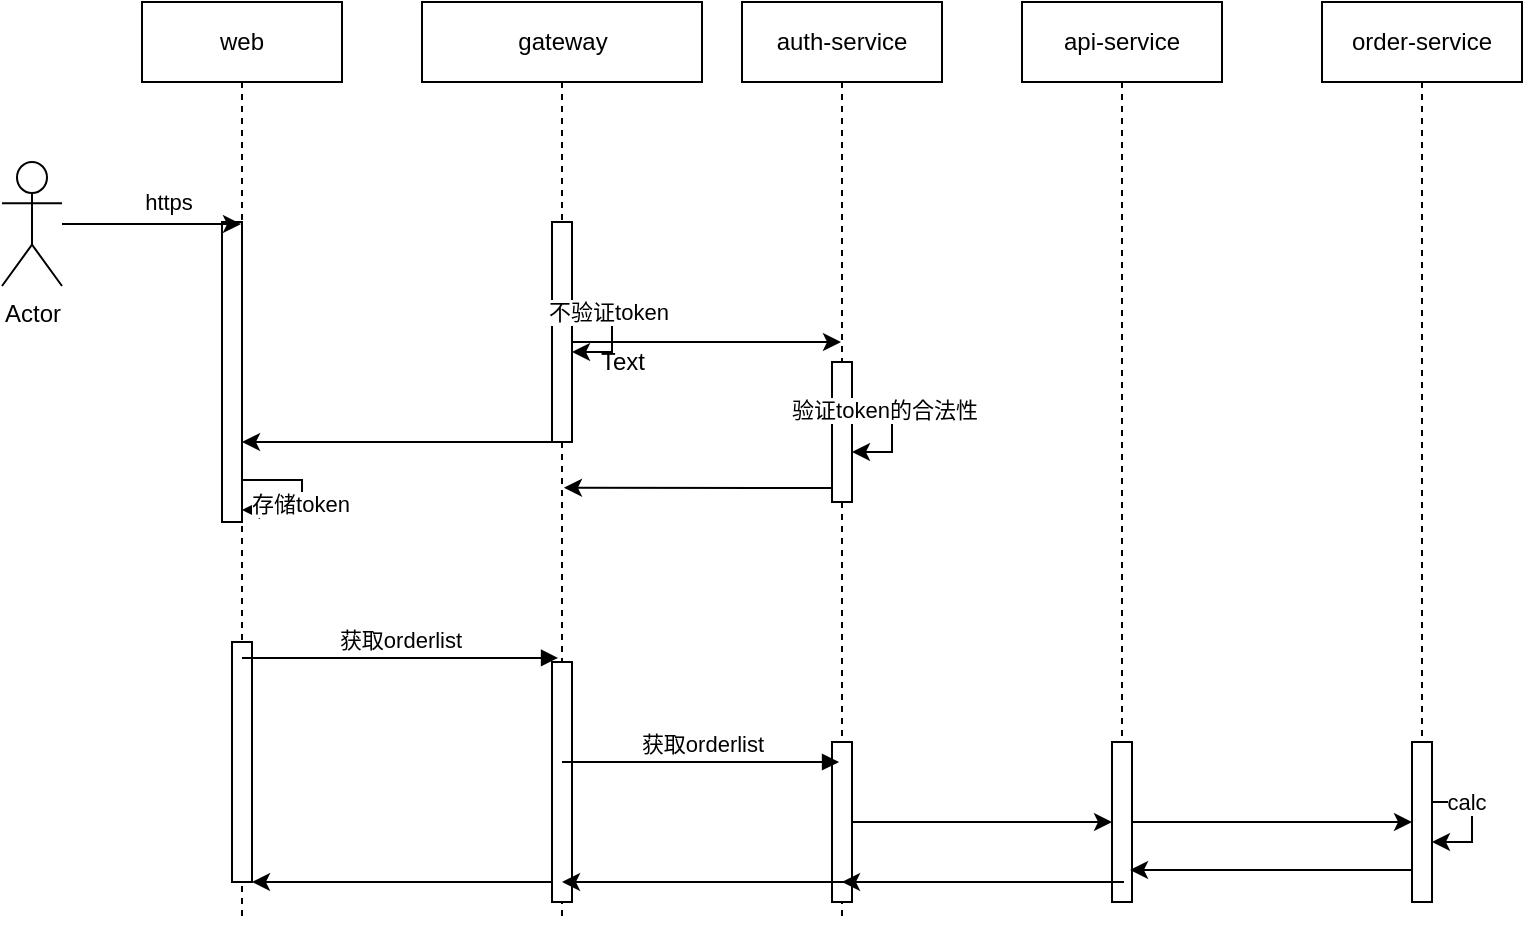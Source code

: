 <mxfile version="13.2.1" type="github">
  <diagram id="fs0fSI2QENgwrTluTVlK" name="Page-1">
    <mxGraphModel dx="946" dy="494" grid="1" gridSize="10" guides="1" tooltips="1" connect="1" arrows="1" fold="1" page="1" pageScale="1" pageWidth="827" pageHeight="1169" math="0" shadow="0">
      <root>
        <mxCell id="0" />
        <mxCell id="1" parent="0" />
        <mxCell id="q9L38ylJownmT9jE1B1a-1" value="web" style="shape=umlLifeline;perimeter=lifelinePerimeter;whiteSpace=wrap;html=1;container=1;collapsible=0;recursiveResize=0;outlineConnect=0;" parent="1" vertex="1">
          <mxGeometry x="100" y="70" width="100" height="460" as="geometry" />
        </mxCell>
        <mxCell id="iVbhntFog4hwmXQ0PwFt-17" value="" style="html=1;points=[];perimeter=orthogonalPerimeter;" vertex="1" parent="q9L38ylJownmT9jE1B1a-1">
          <mxGeometry x="40" y="110" width="10" height="150" as="geometry" />
        </mxCell>
        <mxCell id="iVbhntFog4hwmXQ0PwFt-61" value="" style="html=1;points=[];perimeter=orthogonalPerimeter;" vertex="1" parent="q9L38ylJownmT9jE1B1a-1">
          <mxGeometry x="45" y="320" width="10" height="120" as="geometry" />
        </mxCell>
        <mxCell id="iVbhntFog4hwmXQ0PwFt-22" value="" style="edgeStyle=orthogonalEdgeStyle;rounded=0;orthogonalLoop=1;jettySize=auto;html=1;" edge="1" parent="1" source="iVbhntFog4hwmXQ0PwFt-19" target="q9L38ylJownmT9jE1B1a-3">
          <mxGeometry relative="1" as="geometry">
            <Array as="points">
              <mxPoint x="380" y="240" />
              <mxPoint x="380" y="240" />
            </Array>
          </mxGeometry>
        </mxCell>
        <mxCell id="q9L38ylJownmT9jE1B1a-2" value="gateway" style="html=1;points=[];perimeter=orthogonalPerimeter;shape=umlLifeline;participant=label;fontFamily=Helvetica;fontSize=12;fontColor=#000000;align=center;strokeColor=#000000;fillColor=#ffffff;recursiveResize=0;container=1;collapsible=0;" parent="1" vertex="1">
          <mxGeometry x="240" y="70" width="140" height="460" as="geometry" />
        </mxCell>
        <mxCell id="iVbhntFog4hwmXQ0PwFt-19" value="" style="html=1;points=[];perimeter=orthogonalPerimeter;direction=west;" vertex="1" parent="q9L38ylJownmT9jE1B1a-2">
          <mxGeometry x="65" y="110" width="10" height="110" as="geometry" />
        </mxCell>
        <mxCell id="iVbhntFog4hwmXQ0PwFt-25" value="Text" style="text;html=1;align=center;verticalAlign=middle;resizable=0;points=[];autosize=1;" vertex="1" parent="q9L38ylJownmT9jE1B1a-2">
          <mxGeometry x="80" y="170" width="40" height="20" as="geometry" />
        </mxCell>
        <mxCell id="iVbhntFog4hwmXQ0PwFt-28" style="edgeStyle=orthogonalEdgeStyle;rounded=0;orthogonalLoop=1;jettySize=auto;html=1;" edge="1" parent="q9L38ylJownmT9jE1B1a-2" source="iVbhntFog4hwmXQ0PwFt-19" target="iVbhntFog4hwmXQ0PwFt-19">
          <mxGeometry relative="1" as="geometry" />
        </mxCell>
        <mxCell id="iVbhntFog4hwmXQ0PwFt-29" value="不验证token" style="edgeLabel;html=1;align=center;verticalAlign=middle;resizable=0;points=[];" vertex="1" connectable="0" parent="iVbhntFog4hwmXQ0PwFt-28">
          <mxGeometry x="-0.4" relative="1" as="geometry">
            <mxPoint as="offset" />
          </mxGeometry>
        </mxCell>
        <mxCell id="iVbhntFog4hwmXQ0PwFt-50" value="" style="html=1;points=[];perimeter=orthogonalPerimeter;" vertex="1" parent="q9L38ylJownmT9jE1B1a-2">
          <mxGeometry x="65" y="330" width="10" height="120" as="geometry" />
        </mxCell>
        <mxCell id="q9L38ylJownmT9jE1B1a-3" value="auth-service" style="shape=umlLifeline;perimeter=lifelinePerimeter;whiteSpace=wrap;html=1;container=1;collapsible=0;recursiveResize=0;outlineConnect=0;" parent="1" vertex="1">
          <mxGeometry x="400" y="70" width="100" height="460" as="geometry" />
        </mxCell>
        <mxCell id="iVbhntFog4hwmXQ0PwFt-30" value="" style="html=1;points=[];perimeter=orthogonalPerimeter;" vertex="1" parent="q9L38ylJownmT9jE1B1a-3">
          <mxGeometry x="45" y="180" width="10" height="70" as="geometry" />
        </mxCell>
        <mxCell id="iVbhntFog4hwmXQ0PwFt-33" style="edgeStyle=orthogonalEdgeStyle;rounded=0;orthogonalLoop=1;jettySize=auto;html=1;" edge="1" parent="q9L38ylJownmT9jE1B1a-3" source="iVbhntFog4hwmXQ0PwFt-30" target="iVbhntFog4hwmXQ0PwFt-30">
          <mxGeometry relative="1" as="geometry" />
        </mxCell>
        <mxCell id="iVbhntFog4hwmXQ0PwFt-34" value="验证token的合法性" style="edgeLabel;html=1;align=center;verticalAlign=middle;resizable=0;points=[];" vertex="1" connectable="0" parent="iVbhntFog4hwmXQ0PwFt-33">
          <mxGeometry x="-0.467" y="1" relative="1" as="geometry">
            <mxPoint as="offset" />
          </mxGeometry>
        </mxCell>
        <mxCell id="iVbhntFog4hwmXQ0PwFt-49" value="" style="html=1;points=[];perimeter=orthogonalPerimeter;" vertex="1" parent="q9L38ylJownmT9jE1B1a-3">
          <mxGeometry x="45" y="370" width="10" height="80" as="geometry" />
        </mxCell>
        <mxCell id="q9L38ylJownmT9jE1B1a-4" value="api-service" style="shape=umlLifeline;perimeter=lifelinePerimeter;whiteSpace=wrap;html=1;container=1;collapsible=0;recursiveResize=0;outlineConnect=0;" parent="1" vertex="1">
          <mxGeometry x="540" y="70" width="100" height="450" as="geometry" />
        </mxCell>
        <mxCell id="iVbhntFog4hwmXQ0PwFt-51" value="" style="html=1;points=[];perimeter=orthogonalPerimeter;" vertex="1" parent="q9L38ylJownmT9jE1B1a-4">
          <mxGeometry x="45" y="370" width="10" height="80" as="geometry" />
        </mxCell>
        <mxCell id="iVbhntFog4hwmXQ0PwFt-6" style="edgeStyle=orthogonalEdgeStyle;rounded=0;orthogonalLoop=1;jettySize=auto;html=1;" edge="1" parent="1" source="iVbhntFog4hwmXQ0PwFt-2" target="q9L38ylJownmT9jE1B1a-1">
          <mxGeometry relative="1" as="geometry">
            <Array as="points">
              <mxPoint x="110" y="181" />
              <mxPoint x="110" y="181" />
            </Array>
          </mxGeometry>
        </mxCell>
        <mxCell id="iVbhntFog4hwmXQ0PwFt-7" value="https" style="edgeLabel;html=1;align=center;verticalAlign=middle;resizable=0;points=[];" vertex="1" connectable="0" parent="iVbhntFog4hwmXQ0PwFt-6">
          <mxGeometry x="0.184" y="-1" relative="1" as="geometry">
            <mxPoint y="-12" as="offset" />
          </mxGeometry>
        </mxCell>
        <mxCell id="iVbhntFog4hwmXQ0PwFt-2" value="Actor" style="shape=umlActor;verticalLabelPosition=bottom;labelBackgroundColor=#ffffff;verticalAlign=top;html=1;" vertex="1" parent="1">
          <mxGeometry x="30" y="150" width="30" height="62" as="geometry" />
        </mxCell>
        <mxCell id="iVbhntFog4hwmXQ0PwFt-3" value="order-service" style="shape=umlLifeline;perimeter=lifelinePerimeter;whiteSpace=wrap;html=1;container=1;collapsible=0;recursiveResize=0;outlineConnect=0;" vertex="1" parent="1">
          <mxGeometry x="690" y="70" width="100" height="450" as="geometry" />
        </mxCell>
        <mxCell id="iVbhntFog4hwmXQ0PwFt-53" value="" style="html=1;points=[];perimeter=orthogonalPerimeter;" vertex="1" parent="iVbhntFog4hwmXQ0PwFt-3">
          <mxGeometry x="45" y="370" width="10" height="80" as="geometry" />
        </mxCell>
        <mxCell id="iVbhntFog4hwmXQ0PwFt-56" style="edgeStyle=orthogonalEdgeStyle;rounded=0;orthogonalLoop=1;jettySize=auto;html=1;elbow=vertical;" edge="1" parent="iVbhntFog4hwmXQ0PwFt-3" source="iVbhntFog4hwmXQ0PwFt-53" target="iVbhntFog4hwmXQ0PwFt-53">
          <mxGeometry relative="1" as="geometry" />
        </mxCell>
        <mxCell id="iVbhntFog4hwmXQ0PwFt-57" value="calc" style="edgeLabel;html=1;align=center;verticalAlign=middle;resizable=0;points=[];" vertex="1" connectable="0" parent="iVbhntFog4hwmXQ0PwFt-56">
          <mxGeometry x="-0.433" relative="1" as="geometry">
            <mxPoint as="offset" />
          </mxGeometry>
        </mxCell>
        <mxCell id="iVbhntFog4hwmXQ0PwFt-36" style="edgeStyle=orthogonalEdgeStyle;rounded=0;orthogonalLoop=1;jettySize=auto;html=1;" edge="1" parent="1" source="iVbhntFog4hwmXQ0PwFt-19" target="q9L38ylJownmT9jE1B1a-1">
          <mxGeometry relative="1" as="geometry">
            <Array as="points">
              <mxPoint x="210" y="290" />
              <mxPoint x="210" y="290" />
            </Array>
          </mxGeometry>
        </mxCell>
        <mxCell id="iVbhntFog4hwmXQ0PwFt-39" style="edgeStyle=orthogonalEdgeStyle;rounded=0;orthogonalLoop=1;jettySize=auto;html=1;entryX=1;entryY=0.96;entryDx=0;entryDy=0;entryPerimeter=0;" edge="1" parent="1" target="iVbhntFog4hwmXQ0PwFt-17">
          <mxGeometry relative="1" as="geometry">
            <mxPoint x="180" y="324" as="targetPoint" />
            <mxPoint x="150" y="309" as="sourcePoint" />
            <Array as="points">
              <mxPoint x="180" y="309" />
              <mxPoint x="180" y="324" />
            </Array>
          </mxGeometry>
        </mxCell>
        <mxCell id="iVbhntFog4hwmXQ0PwFt-40" value="存储token" style="edgeLabel;html=1;align=center;verticalAlign=middle;resizable=0;points=[];" vertex="1" connectable="0" parent="iVbhntFog4hwmXQ0PwFt-39">
          <mxGeometry x="0.12" y="-1" relative="1" as="geometry">
            <mxPoint as="offset" />
          </mxGeometry>
        </mxCell>
        <mxCell id="iVbhntFog4hwmXQ0PwFt-43" value="" style="edgeStyle=orthogonalEdgeStyle;rounded=0;orthogonalLoop=1;jettySize=auto;html=1;entryX=0.507;entryY=0.528;entryDx=0;entryDy=0;entryPerimeter=0;" edge="1" parent="1" source="iVbhntFog4hwmXQ0PwFt-30" target="q9L38ylJownmT9jE1B1a-2">
          <mxGeometry relative="1" as="geometry">
            <Array as="points">
              <mxPoint x="420" y="313" />
              <mxPoint x="420" y="313" />
            </Array>
          </mxGeometry>
        </mxCell>
        <mxCell id="iVbhntFog4hwmXQ0PwFt-47" value="获取orderlist" style="html=1;verticalAlign=bottom;endArrow=block;entryX=0.486;entryY=0.713;entryDx=0;entryDy=0;entryPerimeter=0;" edge="1" parent="1" source="q9L38ylJownmT9jE1B1a-1" target="q9L38ylJownmT9jE1B1a-2">
          <mxGeometry width="80" relative="1" as="geometry">
            <mxPoint x="170" y="400" as="sourcePoint" />
            <mxPoint x="250" y="400" as="targetPoint" />
          </mxGeometry>
        </mxCell>
        <mxCell id="iVbhntFog4hwmXQ0PwFt-48" value="获取orderlist" style="html=1;verticalAlign=bottom;endArrow=block;entryX=0.486;entryY=0.713;entryDx=0;entryDy=0;entryPerimeter=0;" edge="1" parent="1">
          <mxGeometry width="80" relative="1" as="geometry">
            <mxPoint x="310" y="450" as="sourcePoint" />
            <mxPoint x="448.54" y="450" as="targetPoint" />
          </mxGeometry>
        </mxCell>
        <mxCell id="iVbhntFog4hwmXQ0PwFt-52" value="" style="edgeStyle=orthogonalEdgeStyle;rounded=0;orthogonalLoop=1;jettySize=auto;html=1;" edge="1" parent="1" source="iVbhntFog4hwmXQ0PwFt-49" target="iVbhntFog4hwmXQ0PwFt-51">
          <mxGeometry relative="1" as="geometry" />
        </mxCell>
        <mxCell id="iVbhntFog4hwmXQ0PwFt-54" value="" style="edgeStyle=orthogonalEdgeStyle;rounded=0;orthogonalLoop=1;jettySize=auto;html=1;" edge="1" parent="1" source="iVbhntFog4hwmXQ0PwFt-51" target="iVbhntFog4hwmXQ0PwFt-53">
          <mxGeometry relative="1" as="geometry" />
        </mxCell>
        <mxCell id="iVbhntFog4hwmXQ0PwFt-58" style="edgeStyle=orthogonalEdgeStyle;rounded=0;orthogonalLoop=1;jettySize=auto;html=1;entryX=0.9;entryY=0.8;entryDx=0;entryDy=0;entryPerimeter=0;" edge="1" parent="1" source="iVbhntFog4hwmXQ0PwFt-53" target="iVbhntFog4hwmXQ0PwFt-51">
          <mxGeometry relative="1" as="geometry">
            <Array as="points">
              <mxPoint x="700" y="504" />
              <mxPoint x="700" y="504" />
            </Array>
          </mxGeometry>
        </mxCell>
        <mxCell id="iVbhntFog4hwmXQ0PwFt-59" style="edgeStyle=orthogonalEdgeStyle;rounded=0;orthogonalLoop=1;jettySize=auto;html=1;entryX=0.9;entryY=0.8;entryDx=0;entryDy=0;entryPerimeter=0;" edge="1" parent="1">
          <mxGeometry relative="1" as="geometry">
            <mxPoint x="591" y="510" as="sourcePoint" />
            <mxPoint x="450" y="510" as="targetPoint" />
            <Array as="points">
              <mxPoint x="556" y="510" />
              <mxPoint x="556" y="510" />
            </Array>
          </mxGeometry>
        </mxCell>
        <mxCell id="iVbhntFog4hwmXQ0PwFt-60" style="edgeStyle=orthogonalEdgeStyle;rounded=0;orthogonalLoop=1;jettySize=auto;html=1;entryX=0.9;entryY=0.8;entryDx=0;entryDy=0;entryPerimeter=0;" edge="1" parent="1">
          <mxGeometry relative="1" as="geometry">
            <mxPoint x="451" y="510" as="sourcePoint" />
            <mxPoint x="310" y="510" as="targetPoint" />
            <Array as="points">
              <mxPoint x="416" y="510" />
              <mxPoint x="416" y="510" />
            </Array>
          </mxGeometry>
        </mxCell>
        <mxCell id="iVbhntFog4hwmXQ0PwFt-62" value="" style="edgeStyle=orthogonalEdgeStyle;rounded=0;orthogonalLoop=1;jettySize=auto;html=1;" edge="1" parent="1" source="iVbhntFog4hwmXQ0PwFt-50" target="iVbhntFog4hwmXQ0PwFt-61">
          <mxGeometry relative="1" as="geometry">
            <Array as="points">
              <mxPoint x="270" y="510" />
              <mxPoint x="270" y="510" />
            </Array>
          </mxGeometry>
        </mxCell>
      </root>
    </mxGraphModel>
  </diagram>
</mxfile>
